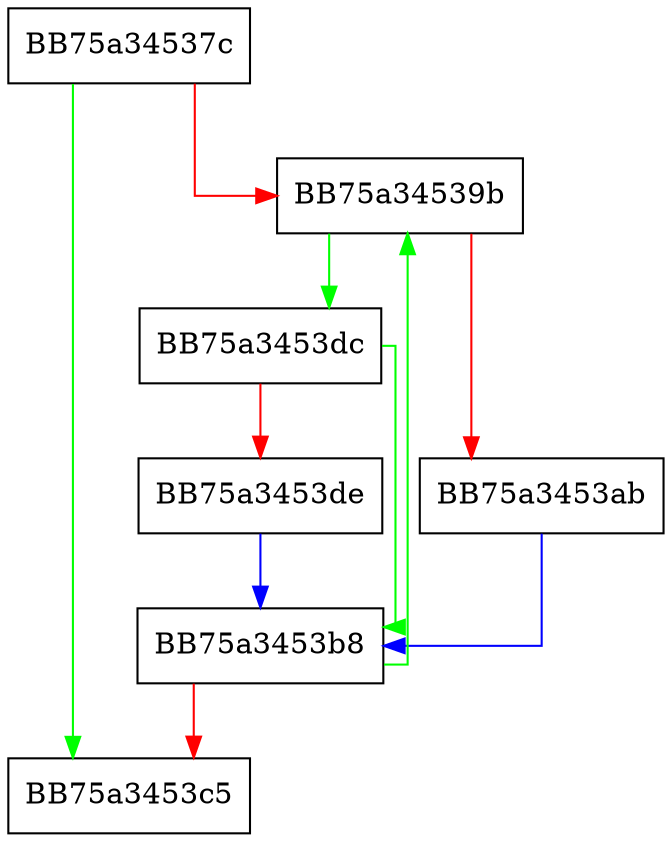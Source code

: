 digraph clear_UT_flags {
  node [shape="box"];
  graph [splines=ortho];
  BB75a34537c -> BB75a3453c5 [color="green"];
  BB75a34537c -> BB75a34539b [color="red"];
  BB75a34539b -> BB75a3453dc [color="green"];
  BB75a34539b -> BB75a3453ab [color="red"];
  BB75a3453ab -> BB75a3453b8 [color="blue"];
  BB75a3453b8 -> BB75a34539b [color="green"];
  BB75a3453b8 -> BB75a3453c5 [color="red"];
  BB75a3453dc -> BB75a3453b8 [color="green"];
  BB75a3453dc -> BB75a3453de [color="red"];
  BB75a3453de -> BB75a3453b8 [color="blue"];
}